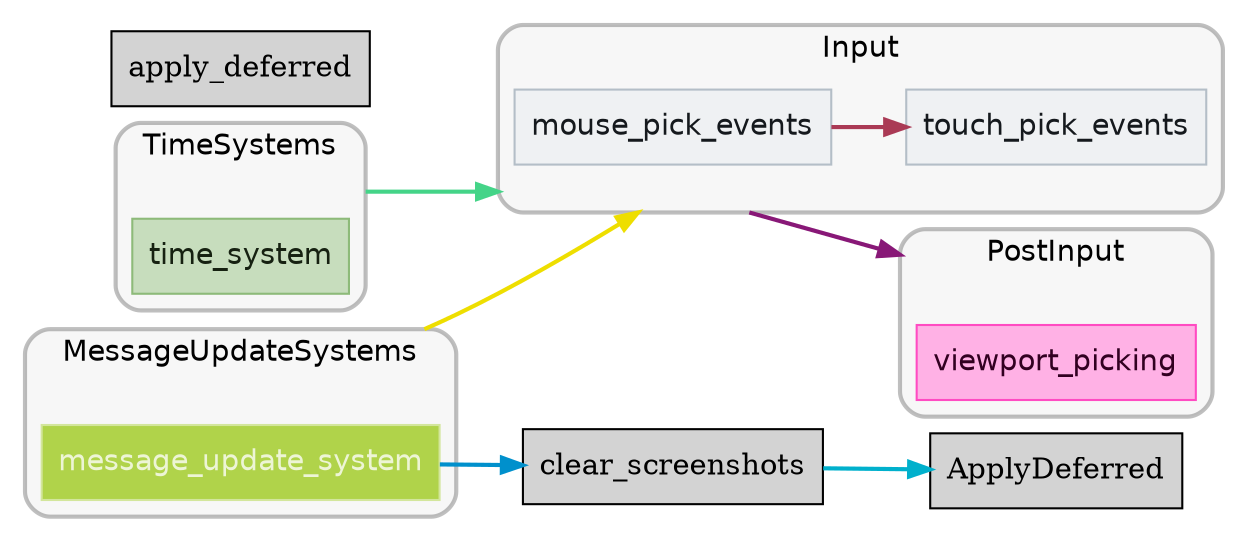 digraph "" {
	"compound"="true";
	"splines"="spline";
	"rankdir"="LR";
	"bgcolor"="white";
	"fontname"="Helvetica";
	"nodesep"="0.15";
	edge ["penwidth"="2"];
	node ["shape"="box", "style"="filled"];
	subgraph "clusternode_Set(SystemSetKey(2v1))" {
		"style"="rounded,filled";
		"label"="MessageUpdateSystems";
		"tooltip"="MessageUpdateSystems";
		"fillcolor"="#00000008";
		"fontcolor"="#000000";
		"color"="#00000040";
		"penwidth"="2";
		"set_marker_node_Set(SystemSetKey(2v1))" ["style"="invis", "label"="", "shape"="point"]
		"node_System(SystemKey(1v1))" ["label"="message_update_system", "tooltip"="bevy_ecs::message::update::message_update_system", "fillcolor"="#b0d34a", "fontname"="Helvetica", "fontcolor"="#edf5d5", "color"="#d3e69c", "penwidth"="1"]
	}
	
	subgraph "clusternode_Set(SystemSetKey(4v1))" {
		"style"="rounded,filled";
		"label"="TimeSystems";
		"tooltip"="TimeSystems";
		"fillcolor"="#00000008";
		"fontcolor"="#000000";
		"color"="#00000040";
		"penwidth"="2";
		"set_marker_node_Set(SystemSetKey(4v1))" ["style"="invis", "label"="", "shape"="point"]
		"node_System(SystemKey(2v1))" ["label"="time_system", "tooltip"="bevy_time::time_system", "fillcolor"="#c7ddbd", "fontname"="Helvetica", "fontcolor"="#162111", "color"="#8dba79", "penwidth"="1"]
	}
	
	subgraph "clusternode_Set(SystemSetKey(8v1))" {
		"style"="rounded,filled";
		"label"="PostInput";
		"tooltip"="PostInput";
		"fillcolor"="#00000008";
		"fontcolor"="#000000";
		"color"="#00000040";
		"penwidth"="2";
		"set_marker_node_Set(SystemSetKey(8v1))" ["style"="invis", "label"="", "shape"="point"]
		"node_System(SystemKey(4v1))" ["label"="viewport_picking", "tooltip"="bevy_ui::widget::viewport::viewport_picking", "fillcolor"="#ffb1e5", "fontname"="Helvetica", "fontcolor"="#320021", "color"="#ff4bc2", "penwidth"="1"]
	}
	
	subgraph "clusternode_Set(SystemSetKey(10v1))" {
		"style"="rounded,filled";
		"label"="Input";
		"tooltip"="Input";
		"fillcolor"="#00000008";
		"fontcolor"="#000000";
		"color"="#00000040";
		"penwidth"="2";
		"set_marker_node_Set(SystemSetKey(10v1))" ["style"="invis", "label"="", "shape"="point"]
		"node_System(SystemKey(5v1))" ["label"="mouse_pick_events", "tooltip"="bevy_picking::input::mouse_pick_events", "fillcolor"="#eff1f3", "fontname"="Helvetica", "fontcolor"="#15191d", "color"="#b4bec7", "penwidth"="1"]
		"node_System(SystemKey(6v1))" ["label"="touch_pick_events", "tooltip"="bevy_picking::input::touch_pick_events", "fillcolor"="#eff1f3", "fontname"="Helvetica", "fontcolor"="#15191d", "color"="#b4bec7", "penwidth"="1"]
	}
	
	"node_System(SystemKey(3v1))" ["label"="clear_screenshots", "tooltip"="bevy_render::view::window::screenshot::clear_screenshots"]
	"node_System(SystemKey(7v1))" ["label"="apply_deferred", "tooltip"="bevy_ecs::apply_deferred"]
	"set_marker_node_Set(SystemSetKey(2v1))" -> "set_marker_node_Set(SystemSetKey(10v1))" ["lhead"="clusternode_Set(SystemSetKey(10v1))", "ltail"="clusternode_Set(SystemSetKey(2v1))", "tooltip"="MessageUpdateSystems → Input", "color"="#eede00"]
	"set_marker_node_Set(SystemSetKey(10v1))" -> "set_marker_node_Set(SystemSetKey(8v1))" ["lhead"="clusternode_Set(SystemSetKey(8v1))", "ltail"="clusternode_Set(SystemSetKey(10v1))", "tooltip"="Input → PostInput", "color"="#881877"]
	"node_System(SystemKey(3v1))" -> "ApplyDeferred" ["lhead"="", "ltail"="", "tooltip"="clear_screenshots → SystemTypeSet(fn bevy_ecs::schedule::executor::ApplyDeferred())", "color"="#00b0cc"]
	"node_System(SystemKey(5v1))" -> "node_System(SystemKey(6v1))" ["lhead"="", "ltail"="", "tooltip"="mouse_pick_events → touch_pick_events", "color"="#aa3a55"]
	"set_marker_node_Set(SystemSetKey(4v1))" -> "set_marker_node_Set(SystemSetKey(10v1))" ["lhead"="clusternode_Set(SystemSetKey(10v1))", "ltail"="clusternode_Set(SystemSetKey(4v1))", "tooltip"="TimeSystems → Input", "color"="#44d488"]
	"node_System(SystemKey(1v1))" -> "node_System(SystemKey(3v1))" ["lhead"="", "ltail"="", "tooltip"="SystemTypeSet(fn bevy_ecs::system::exclusive_function_system::ExclusiveFunctionSystem<fn(bevy_ecs::system::system_param::Local<'_, bevy_ecs::component::tick::Tick>), (), bevy_ecs::message::update::message_update_system>()) → clear_screenshots", "color"="#0090cc"]
}
